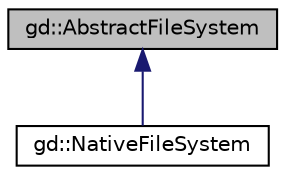 digraph "gd::AbstractFileSystem"
{
  edge [fontname="Helvetica",fontsize="10",labelfontname="Helvetica",labelfontsize="10"];
  node [fontname="Helvetica",fontsize="10",shape=record];
  Node1 [label="gd::AbstractFileSystem",height=0.2,width=0.4,color="black", fillcolor="grey75", style="filled" fontcolor="black"];
  Node1 -> Node2 [dir="back",color="midnightblue",fontsize="10",style="solid",fontname="Helvetica"];
  Node2 [label="gd::NativeFileSystem",height=0.2,width=0.4,color="black", fillcolor="white", style="filled",URL="$classgd_1_1_native_file_system.html",tooltip="Implementation of AbstractFileSystem using wxWidgets to manipulate files as usual: Most calls are red..."];
}
